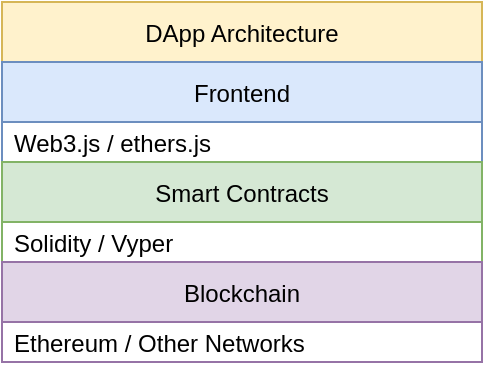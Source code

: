 <?xml version="1.0" encoding="UTF-8"?>
<mxfile>
    <diagram id="dapps" name="Decentralized Applications">
        <mxGraphModel dx="1386" dy="785" grid="1" gridSize="10" guides="1" tooltips="1" connect="1" arrows="1" fold="1" page="1" pageScale="1" pageWidth="850" pageHeight="1100" background="#ffffff">
            <root>
                <mxCell id="0"/>
                <mxCell id="1" parent="0"/>
                <mxCell id="2" value="DApp Architecture" style="swimlane;fontStyle=0;childLayout=stackLayout;horizontal=1;startSize=30;horizontalStack=0;resizeParent=1;resizeParentMax=0;resizeLast=0;collapsible=1;marginBottom=0;fillColor=#fff2cc;strokeColor=#d6b656;" vertex="1" parent="1">
                    <mxGeometry x="280" y="160" width="240" height="180" as="geometry"/>
                </mxCell>
                <mxCell id="3" value="Frontend" style="swimlane;fontStyle=0;childLayout=stackLayout;horizontal=1;startSize=30;horizontalStack=0;resizeParent=1;resizeParentMax=0;resizeLast=0;collapsible=1;marginBottom=0;fillColor=#dae8fc;strokeColor=#6c8ebf;" vertex="1" parent="2">
                    <mxGeometry y="30" width="240" height="50" as="geometry"/>
                </mxCell>
                <mxCell id="4" value="Web3.js / ethers.js" style="text;strokeColor=none;fillColor=none;align=left;verticalAlign=middle;spacingLeft=4;spacingRight=4;overflow=hidden;points=[[0,0.5],[1,0.5]];portConstraint=eastwest;rotatable=0;" vertex="1" parent="3">
                    <mxGeometry y="30" width="240" height="20" as="geometry"/>
                </mxCell>
                <mxCell id="5" value="Smart Contracts" style="swimlane;fontStyle=0;childLayout=stackLayout;horizontal=1;startSize=30;horizontalStack=0;resizeParent=1;resizeParentMax=0;resizeLast=0;collapsible=1;marginBottom=0;fillColor=#d5e8d4;strokeColor=#82b366;" vertex="1" parent="2">
                    <mxGeometry y="80" width="240" height="50" as="geometry"/>
                </mxCell>
                <mxCell id="6" value="Solidity / Vyper" style="text;strokeColor=none;fillColor=none;align=left;verticalAlign=middle;spacingLeft=4;spacingRight=4;overflow=hidden;points=[[0,0.5],[1,0.5]];portConstraint=eastwest;rotatable=0;" vertex="1" parent="5">
                    <mxGeometry y="30" width="240" height="20" as="geometry"/>
                </mxCell>
                <mxCell id="7" value="Blockchain" style="swimlane;fontStyle=0;childLayout=stackLayout;horizontal=1;startSize=30;horizontalStack=0;resizeParent=1;resizeParentMax=0;resizeLast=0;collapsible=1;marginBottom=0;fillColor=#e1d5e7;strokeColor=#9673a6;" vertex="1" parent="2">
                    <mxGeometry y="130" width="240" height="50" as="geometry"/>
                </mxCell>
                <mxCell id="8" value="Ethereum / Other Networks" style="text;strokeColor=none;fillColor=none;align=left;verticalAlign=middle;spacingLeft=4;spacingRight=4;overflow=hidden;points=[[0,0.5],[1,0.5]];portConstraint=eastwest;rotatable=0;" vertex="1" parent="7">
                    <mxGeometry y="30" width="240" height="20" as="geometry"/>
                </mxCell>
            </root>
        </mxGraphModel>
    </diagram>
</mxfile>
